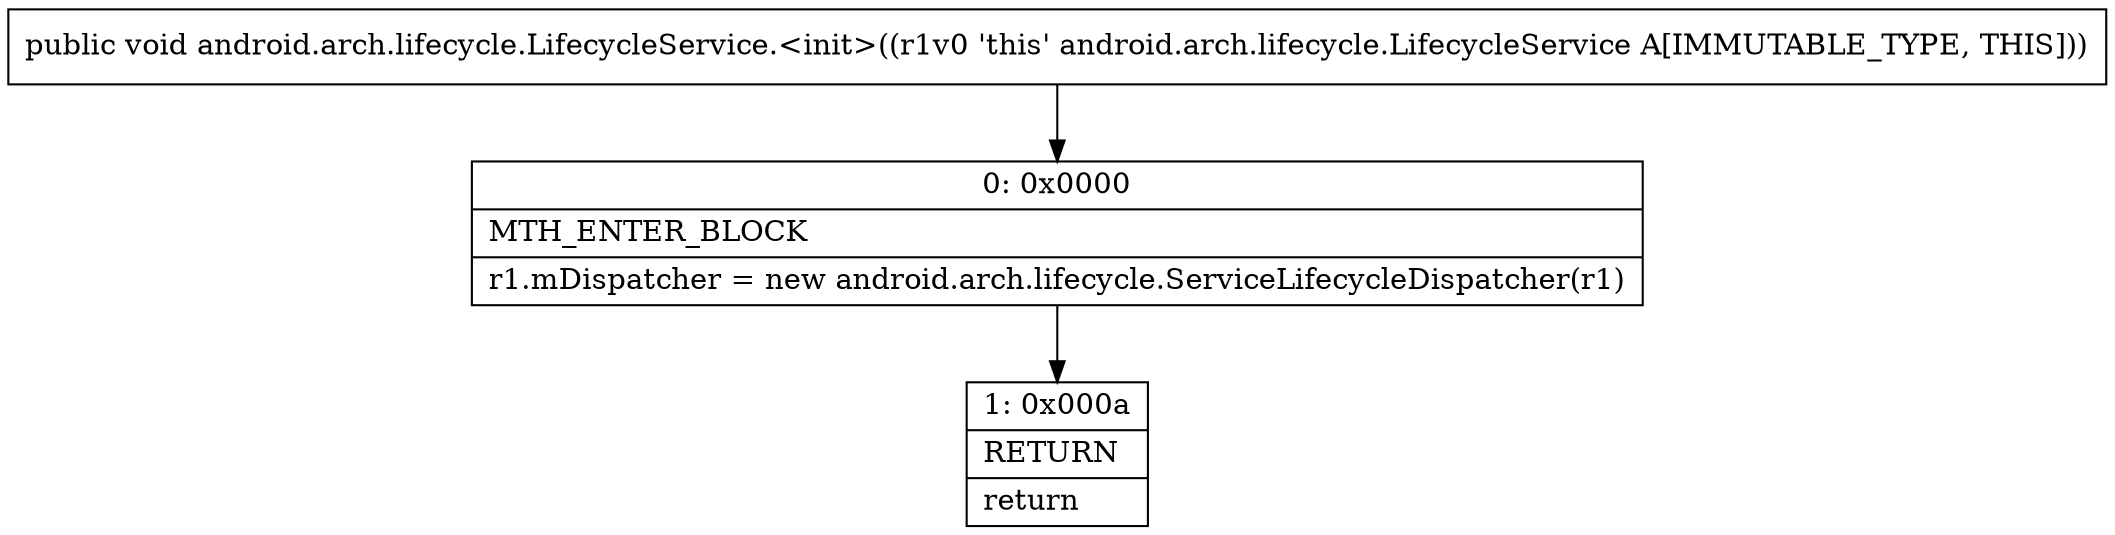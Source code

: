 digraph "CFG forandroid.arch.lifecycle.LifecycleService.\<init\>()V" {
Node_0 [shape=record,label="{0\:\ 0x0000|MTH_ENTER_BLOCK\l|r1.mDispatcher = new android.arch.lifecycle.ServiceLifecycleDispatcher(r1)\l}"];
Node_1 [shape=record,label="{1\:\ 0x000a|RETURN\l|return\l}"];
MethodNode[shape=record,label="{public void android.arch.lifecycle.LifecycleService.\<init\>((r1v0 'this' android.arch.lifecycle.LifecycleService A[IMMUTABLE_TYPE, THIS])) }"];
MethodNode -> Node_0;
Node_0 -> Node_1;
}

